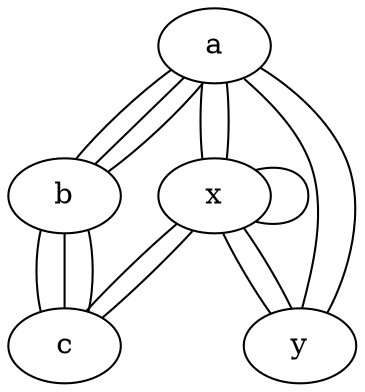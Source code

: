 graph test2 {
       a -- b -- c;
       a -- b -- c;
       a -- {x y};
       x -- c [w=10.0];
       x -- {x y};
       x -- c [w=9223372036854775807.0];
       a -- b -- c;
       a -- {x y};
          x -- y [w=5.0,len=3];
}

